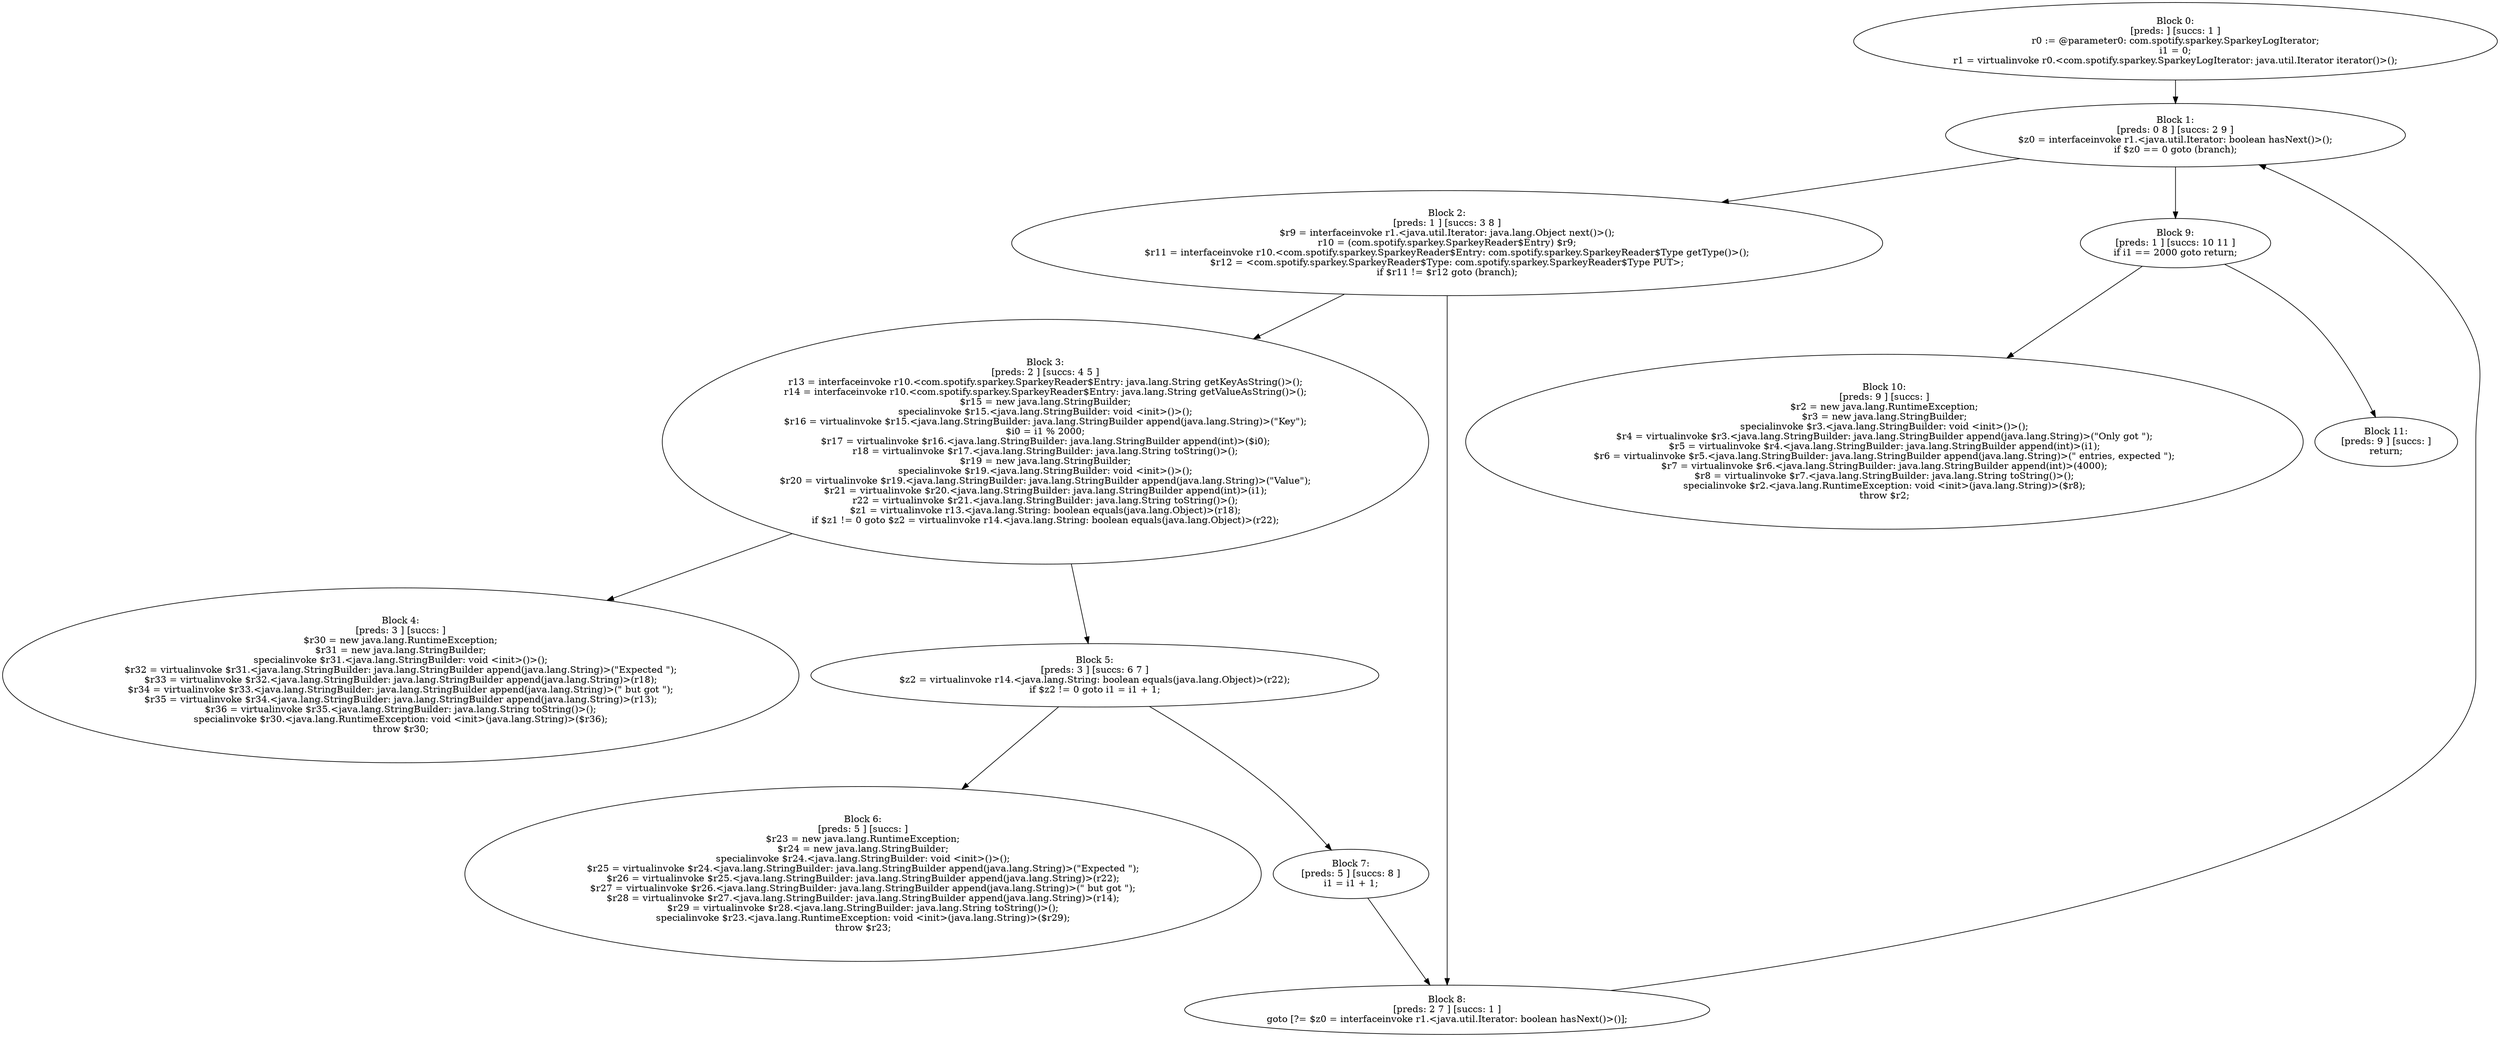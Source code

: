 digraph "unitGraph" {
    "Block 0:
[preds: ] [succs: 1 ]
r0 := @parameter0: com.spotify.sparkey.SparkeyLogIterator;
i1 = 0;
r1 = virtualinvoke r0.<com.spotify.sparkey.SparkeyLogIterator: java.util.Iterator iterator()>();
"
    "Block 1:
[preds: 0 8 ] [succs: 2 9 ]
$z0 = interfaceinvoke r1.<java.util.Iterator: boolean hasNext()>();
if $z0 == 0 goto (branch);
"
    "Block 2:
[preds: 1 ] [succs: 3 8 ]
$r9 = interfaceinvoke r1.<java.util.Iterator: java.lang.Object next()>();
r10 = (com.spotify.sparkey.SparkeyReader$Entry) $r9;
$r11 = interfaceinvoke r10.<com.spotify.sparkey.SparkeyReader$Entry: com.spotify.sparkey.SparkeyReader$Type getType()>();
$r12 = <com.spotify.sparkey.SparkeyReader$Type: com.spotify.sparkey.SparkeyReader$Type PUT>;
if $r11 != $r12 goto (branch);
"
    "Block 3:
[preds: 2 ] [succs: 4 5 ]
r13 = interfaceinvoke r10.<com.spotify.sparkey.SparkeyReader$Entry: java.lang.String getKeyAsString()>();
r14 = interfaceinvoke r10.<com.spotify.sparkey.SparkeyReader$Entry: java.lang.String getValueAsString()>();
$r15 = new java.lang.StringBuilder;
specialinvoke $r15.<java.lang.StringBuilder: void <init>()>();
$r16 = virtualinvoke $r15.<java.lang.StringBuilder: java.lang.StringBuilder append(java.lang.String)>(\"Key\");
$i0 = i1 % 2000;
$r17 = virtualinvoke $r16.<java.lang.StringBuilder: java.lang.StringBuilder append(int)>($i0);
r18 = virtualinvoke $r17.<java.lang.StringBuilder: java.lang.String toString()>();
$r19 = new java.lang.StringBuilder;
specialinvoke $r19.<java.lang.StringBuilder: void <init>()>();
$r20 = virtualinvoke $r19.<java.lang.StringBuilder: java.lang.StringBuilder append(java.lang.String)>(\"Value\");
$r21 = virtualinvoke $r20.<java.lang.StringBuilder: java.lang.StringBuilder append(int)>(i1);
r22 = virtualinvoke $r21.<java.lang.StringBuilder: java.lang.String toString()>();
$z1 = virtualinvoke r13.<java.lang.String: boolean equals(java.lang.Object)>(r18);
if $z1 != 0 goto $z2 = virtualinvoke r14.<java.lang.String: boolean equals(java.lang.Object)>(r22);
"
    "Block 4:
[preds: 3 ] [succs: ]
$r30 = new java.lang.RuntimeException;
$r31 = new java.lang.StringBuilder;
specialinvoke $r31.<java.lang.StringBuilder: void <init>()>();
$r32 = virtualinvoke $r31.<java.lang.StringBuilder: java.lang.StringBuilder append(java.lang.String)>(\"Expected \");
$r33 = virtualinvoke $r32.<java.lang.StringBuilder: java.lang.StringBuilder append(java.lang.String)>(r18);
$r34 = virtualinvoke $r33.<java.lang.StringBuilder: java.lang.StringBuilder append(java.lang.String)>(\" but got \");
$r35 = virtualinvoke $r34.<java.lang.StringBuilder: java.lang.StringBuilder append(java.lang.String)>(r13);
$r36 = virtualinvoke $r35.<java.lang.StringBuilder: java.lang.String toString()>();
specialinvoke $r30.<java.lang.RuntimeException: void <init>(java.lang.String)>($r36);
throw $r30;
"
    "Block 5:
[preds: 3 ] [succs: 6 7 ]
$z2 = virtualinvoke r14.<java.lang.String: boolean equals(java.lang.Object)>(r22);
if $z2 != 0 goto i1 = i1 + 1;
"
    "Block 6:
[preds: 5 ] [succs: ]
$r23 = new java.lang.RuntimeException;
$r24 = new java.lang.StringBuilder;
specialinvoke $r24.<java.lang.StringBuilder: void <init>()>();
$r25 = virtualinvoke $r24.<java.lang.StringBuilder: java.lang.StringBuilder append(java.lang.String)>(\"Expected \");
$r26 = virtualinvoke $r25.<java.lang.StringBuilder: java.lang.StringBuilder append(java.lang.String)>(r22);
$r27 = virtualinvoke $r26.<java.lang.StringBuilder: java.lang.StringBuilder append(java.lang.String)>(\" but got \");
$r28 = virtualinvoke $r27.<java.lang.StringBuilder: java.lang.StringBuilder append(java.lang.String)>(r14);
$r29 = virtualinvoke $r28.<java.lang.StringBuilder: java.lang.String toString()>();
specialinvoke $r23.<java.lang.RuntimeException: void <init>(java.lang.String)>($r29);
throw $r23;
"
    "Block 7:
[preds: 5 ] [succs: 8 ]
i1 = i1 + 1;
"
    "Block 8:
[preds: 2 7 ] [succs: 1 ]
goto [?= $z0 = interfaceinvoke r1.<java.util.Iterator: boolean hasNext()>()];
"
    "Block 9:
[preds: 1 ] [succs: 10 11 ]
if i1 == 2000 goto return;
"
    "Block 10:
[preds: 9 ] [succs: ]
$r2 = new java.lang.RuntimeException;
$r3 = new java.lang.StringBuilder;
specialinvoke $r3.<java.lang.StringBuilder: void <init>()>();
$r4 = virtualinvoke $r3.<java.lang.StringBuilder: java.lang.StringBuilder append(java.lang.String)>(\"Only got \");
$r5 = virtualinvoke $r4.<java.lang.StringBuilder: java.lang.StringBuilder append(int)>(i1);
$r6 = virtualinvoke $r5.<java.lang.StringBuilder: java.lang.StringBuilder append(java.lang.String)>(\" entries, expected \");
$r7 = virtualinvoke $r6.<java.lang.StringBuilder: java.lang.StringBuilder append(int)>(4000);
$r8 = virtualinvoke $r7.<java.lang.StringBuilder: java.lang.String toString()>();
specialinvoke $r2.<java.lang.RuntimeException: void <init>(java.lang.String)>($r8);
throw $r2;
"
    "Block 11:
[preds: 9 ] [succs: ]
return;
"
    "Block 0:
[preds: ] [succs: 1 ]
r0 := @parameter0: com.spotify.sparkey.SparkeyLogIterator;
i1 = 0;
r1 = virtualinvoke r0.<com.spotify.sparkey.SparkeyLogIterator: java.util.Iterator iterator()>();
"->"Block 1:
[preds: 0 8 ] [succs: 2 9 ]
$z0 = interfaceinvoke r1.<java.util.Iterator: boolean hasNext()>();
if $z0 == 0 goto (branch);
";
    "Block 1:
[preds: 0 8 ] [succs: 2 9 ]
$z0 = interfaceinvoke r1.<java.util.Iterator: boolean hasNext()>();
if $z0 == 0 goto (branch);
"->"Block 2:
[preds: 1 ] [succs: 3 8 ]
$r9 = interfaceinvoke r1.<java.util.Iterator: java.lang.Object next()>();
r10 = (com.spotify.sparkey.SparkeyReader$Entry) $r9;
$r11 = interfaceinvoke r10.<com.spotify.sparkey.SparkeyReader$Entry: com.spotify.sparkey.SparkeyReader$Type getType()>();
$r12 = <com.spotify.sparkey.SparkeyReader$Type: com.spotify.sparkey.SparkeyReader$Type PUT>;
if $r11 != $r12 goto (branch);
";
    "Block 1:
[preds: 0 8 ] [succs: 2 9 ]
$z0 = interfaceinvoke r1.<java.util.Iterator: boolean hasNext()>();
if $z0 == 0 goto (branch);
"->"Block 9:
[preds: 1 ] [succs: 10 11 ]
if i1 == 2000 goto return;
";
    "Block 2:
[preds: 1 ] [succs: 3 8 ]
$r9 = interfaceinvoke r1.<java.util.Iterator: java.lang.Object next()>();
r10 = (com.spotify.sparkey.SparkeyReader$Entry) $r9;
$r11 = interfaceinvoke r10.<com.spotify.sparkey.SparkeyReader$Entry: com.spotify.sparkey.SparkeyReader$Type getType()>();
$r12 = <com.spotify.sparkey.SparkeyReader$Type: com.spotify.sparkey.SparkeyReader$Type PUT>;
if $r11 != $r12 goto (branch);
"->"Block 3:
[preds: 2 ] [succs: 4 5 ]
r13 = interfaceinvoke r10.<com.spotify.sparkey.SparkeyReader$Entry: java.lang.String getKeyAsString()>();
r14 = interfaceinvoke r10.<com.spotify.sparkey.SparkeyReader$Entry: java.lang.String getValueAsString()>();
$r15 = new java.lang.StringBuilder;
specialinvoke $r15.<java.lang.StringBuilder: void <init>()>();
$r16 = virtualinvoke $r15.<java.lang.StringBuilder: java.lang.StringBuilder append(java.lang.String)>(\"Key\");
$i0 = i1 % 2000;
$r17 = virtualinvoke $r16.<java.lang.StringBuilder: java.lang.StringBuilder append(int)>($i0);
r18 = virtualinvoke $r17.<java.lang.StringBuilder: java.lang.String toString()>();
$r19 = new java.lang.StringBuilder;
specialinvoke $r19.<java.lang.StringBuilder: void <init>()>();
$r20 = virtualinvoke $r19.<java.lang.StringBuilder: java.lang.StringBuilder append(java.lang.String)>(\"Value\");
$r21 = virtualinvoke $r20.<java.lang.StringBuilder: java.lang.StringBuilder append(int)>(i1);
r22 = virtualinvoke $r21.<java.lang.StringBuilder: java.lang.String toString()>();
$z1 = virtualinvoke r13.<java.lang.String: boolean equals(java.lang.Object)>(r18);
if $z1 != 0 goto $z2 = virtualinvoke r14.<java.lang.String: boolean equals(java.lang.Object)>(r22);
";
    "Block 2:
[preds: 1 ] [succs: 3 8 ]
$r9 = interfaceinvoke r1.<java.util.Iterator: java.lang.Object next()>();
r10 = (com.spotify.sparkey.SparkeyReader$Entry) $r9;
$r11 = interfaceinvoke r10.<com.spotify.sparkey.SparkeyReader$Entry: com.spotify.sparkey.SparkeyReader$Type getType()>();
$r12 = <com.spotify.sparkey.SparkeyReader$Type: com.spotify.sparkey.SparkeyReader$Type PUT>;
if $r11 != $r12 goto (branch);
"->"Block 8:
[preds: 2 7 ] [succs: 1 ]
goto [?= $z0 = interfaceinvoke r1.<java.util.Iterator: boolean hasNext()>()];
";
    "Block 3:
[preds: 2 ] [succs: 4 5 ]
r13 = interfaceinvoke r10.<com.spotify.sparkey.SparkeyReader$Entry: java.lang.String getKeyAsString()>();
r14 = interfaceinvoke r10.<com.spotify.sparkey.SparkeyReader$Entry: java.lang.String getValueAsString()>();
$r15 = new java.lang.StringBuilder;
specialinvoke $r15.<java.lang.StringBuilder: void <init>()>();
$r16 = virtualinvoke $r15.<java.lang.StringBuilder: java.lang.StringBuilder append(java.lang.String)>(\"Key\");
$i0 = i1 % 2000;
$r17 = virtualinvoke $r16.<java.lang.StringBuilder: java.lang.StringBuilder append(int)>($i0);
r18 = virtualinvoke $r17.<java.lang.StringBuilder: java.lang.String toString()>();
$r19 = new java.lang.StringBuilder;
specialinvoke $r19.<java.lang.StringBuilder: void <init>()>();
$r20 = virtualinvoke $r19.<java.lang.StringBuilder: java.lang.StringBuilder append(java.lang.String)>(\"Value\");
$r21 = virtualinvoke $r20.<java.lang.StringBuilder: java.lang.StringBuilder append(int)>(i1);
r22 = virtualinvoke $r21.<java.lang.StringBuilder: java.lang.String toString()>();
$z1 = virtualinvoke r13.<java.lang.String: boolean equals(java.lang.Object)>(r18);
if $z1 != 0 goto $z2 = virtualinvoke r14.<java.lang.String: boolean equals(java.lang.Object)>(r22);
"->"Block 4:
[preds: 3 ] [succs: ]
$r30 = new java.lang.RuntimeException;
$r31 = new java.lang.StringBuilder;
specialinvoke $r31.<java.lang.StringBuilder: void <init>()>();
$r32 = virtualinvoke $r31.<java.lang.StringBuilder: java.lang.StringBuilder append(java.lang.String)>(\"Expected \");
$r33 = virtualinvoke $r32.<java.lang.StringBuilder: java.lang.StringBuilder append(java.lang.String)>(r18);
$r34 = virtualinvoke $r33.<java.lang.StringBuilder: java.lang.StringBuilder append(java.lang.String)>(\" but got \");
$r35 = virtualinvoke $r34.<java.lang.StringBuilder: java.lang.StringBuilder append(java.lang.String)>(r13);
$r36 = virtualinvoke $r35.<java.lang.StringBuilder: java.lang.String toString()>();
specialinvoke $r30.<java.lang.RuntimeException: void <init>(java.lang.String)>($r36);
throw $r30;
";
    "Block 3:
[preds: 2 ] [succs: 4 5 ]
r13 = interfaceinvoke r10.<com.spotify.sparkey.SparkeyReader$Entry: java.lang.String getKeyAsString()>();
r14 = interfaceinvoke r10.<com.spotify.sparkey.SparkeyReader$Entry: java.lang.String getValueAsString()>();
$r15 = new java.lang.StringBuilder;
specialinvoke $r15.<java.lang.StringBuilder: void <init>()>();
$r16 = virtualinvoke $r15.<java.lang.StringBuilder: java.lang.StringBuilder append(java.lang.String)>(\"Key\");
$i0 = i1 % 2000;
$r17 = virtualinvoke $r16.<java.lang.StringBuilder: java.lang.StringBuilder append(int)>($i0);
r18 = virtualinvoke $r17.<java.lang.StringBuilder: java.lang.String toString()>();
$r19 = new java.lang.StringBuilder;
specialinvoke $r19.<java.lang.StringBuilder: void <init>()>();
$r20 = virtualinvoke $r19.<java.lang.StringBuilder: java.lang.StringBuilder append(java.lang.String)>(\"Value\");
$r21 = virtualinvoke $r20.<java.lang.StringBuilder: java.lang.StringBuilder append(int)>(i1);
r22 = virtualinvoke $r21.<java.lang.StringBuilder: java.lang.String toString()>();
$z1 = virtualinvoke r13.<java.lang.String: boolean equals(java.lang.Object)>(r18);
if $z1 != 0 goto $z2 = virtualinvoke r14.<java.lang.String: boolean equals(java.lang.Object)>(r22);
"->"Block 5:
[preds: 3 ] [succs: 6 7 ]
$z2 = virtualinvoke r14.<java.lang.String: boolean equals(java.lang.Object)>(r22);
if $z2 != 0 goto i1 = i1 + 1;
";
    "Block 5:
[preds: 3 ] [succs: 6 7 ]
$z2 = virtualinvoke r14.<java.lang.String: boolean equals(java.lang.Object)>(r22);
if $z2 != 0 goto i1 = i1 + 1;
"->"Block 6:
[preds: 5 ] [succs: ]
$r23 = new java.lang.RuntimeException;
$r24 = new java.lang.StringBuilder;
specialinvoke $r24.<java.lang.StringBuilder: void <init>()>();
$r25 = virtualinvoke $r24.<java.lang.StringBuilder: java.lang.StringBuilder append(java.lang.String)>(\"Expected \");
$r26 = virtualinvoke $r25.<java.lang.StringBuilder: java.lang.StringBuilder append(java.lang.String)>(r22);
$r27 = virtualinvoke $r26.<java.lang.StringBuilder: java.lang.StringBuilder append(java.lang.String)>(\" but got \");
$r28 = virtualinvoke $r27.<java.lang.StringBuilder: java.lang.StringBuilder append(java.lang.String)>(r14);
$r29 = virtualinvoke $r28.<java.lang.StringBuilder: java.lang.String toString()>();
specialinvoke $r23.<java.lang.RuntimeException: void <init>(java.lang.String)>($r29);
throw $r23;
";
    "Block 5:
[preds: 3 ] [succs: 6 7 ]
$z2 = virtualinvoke r14.<java.lang.String: boolean equals(java.lang.Object)>(r22);
if $z2 != 0 goto i1 = i1 + 1;
"->"Block 7:
[preds: 5 ] [succs: 8 ]
i1 = i1 + 1;
";
    "Block 7:
[preds: 5 ] [succs: 8 ]
i1 = i1 + 1;
"->"Block 8:
[preds: 2 7 ] [succs: 1 ]
goto [?= $z0 = interfaceinvoke r1.<java.util.Iterator: boolean hasNext()>()];
";
    "Block 8:
[preds: 2 7 ] [succs: 1 ]
goto [?= $z0 = interfaceinvoke r1.<java.util.Iterator: boolean hasNext()>()];
"->"Block 1:
[preds: 0 8 ] [succs: 2 9 ]
$z0 = interfaceinvoke r1.<java.util.Iterator: boolean hasNext()>();
if $z0 == 0 goto (branch);
";
    "Block 9:
[preds: 1 ] [succs: 10 11 ]
if i1 == 2000 goto return;
"->"Block 10:
[preds: 9 ] [succs: ]
$r2 = new java.lang.RuntimeException;
$r3 = new java.lang.StringBuilder;
specialinvoke $r3.<java.lang.StringBuilder: void <init>()>();
$r4 = virtualinvoke $r3.<java.lang.StringBuilder: java.lang.StringBuilder append(java.lang.String)>(\"Only got \");
$r5 = virtualinvoke $r4.<java.lang.StringBuilder: java.lang.StringBuilder append(int)>(i1);
$r6 = virtualinvoke $r5.<java.lang.StringBuilder: java.lang.StringBuilder append(java.lang.String)>(\" entries, expected \");
$r7 = virtualinvoke $r6.<java.lang.StringBuilder: java.lang.StringBuilder append(int)>(4000);
$r8 = virtualinvoke $r7.<java.lang.StringBuilder: java.lang.String toString()>();
specialinvoke $r2.<java.lang.RuntimeException: void <init>(java.lang.String)>($r8);
throw $r2;
";
    "Block 9:
[preds: 1 ] [succs: 10 11 ]
if i1 == 2000 goto return;
"->"Block 11:
[preds: 9 ] [succs: ]
return;
";
}

